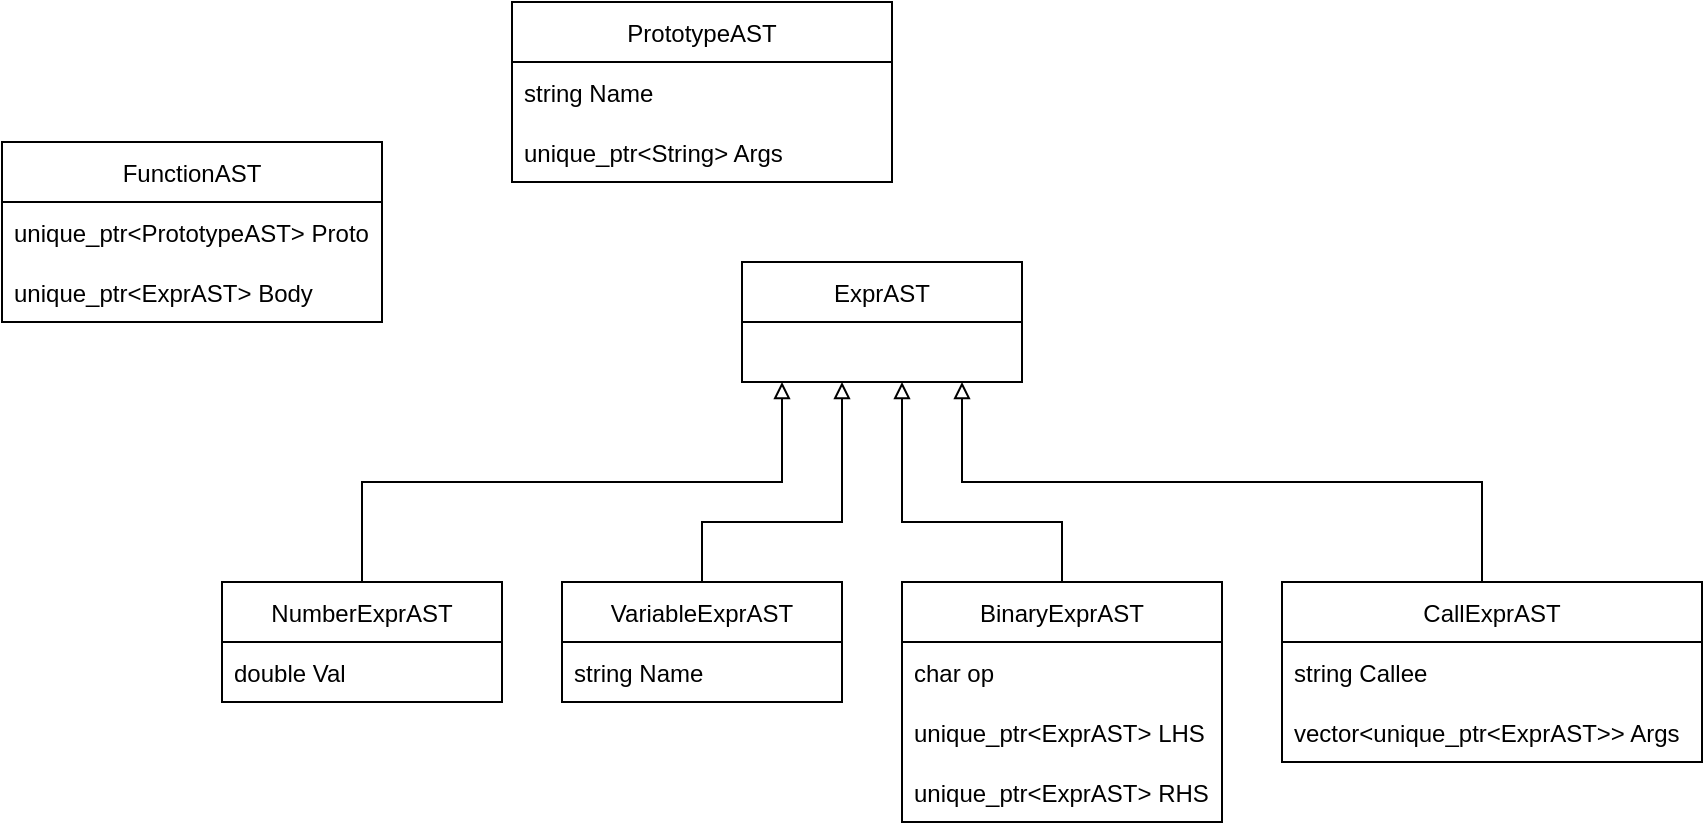 <mxfile version="20.2.4" type="github">
  <diagram id="70qcAEuOuoQapVDsrkia" name="第 1 页">
    <mxGraphModel dx="1377" dy="753" grid="1" gridSize="10" guides="1" tooltips="1" connect="1" arrows="1" fold="1" page="1" pageScale="1" pageWidth="827" pageHeight="1169" math="0" shadow="0">
      <root>
        <mxCell id="0" />
        <mxCell id="1" parent="0" />
        <mxCell id="MkmLWFJ0nCZ0MtmxEOAC-1" value="ExprAST" style="swimlane;fontStyle=0;childLayout=stackLayout;horizontal=1;startSize=30;horizontalStack=0;resizeParent=1;resizeParentMax=0;resizeLast=0;collapsible=1;marginBottom=0;" vertex="1" parent="1">
          <mxGeometry x="520" y="410" width="140" height="60" as="geometry" />
        </mxCell>
        <mxCell id="MkmLWFJ0nCZ0MtmxEOAC-23" style="edgeStyle=orthogonalEdgeStyle;rounded=0;orthogonalLoop=1;jettySize=auto;html=1;endArrow=block;endFill=0;" edge="1" parent="1" source="MkmLWFJ0nCZ0MtmxEOAC-5">
          <mxGeometry relative="1" as="geometry">
            <mxPoint x="540" y="470" as="targetPoint" />
            <Array as="points">
              <mxPoint x="330" y="520" />
              <mxPoint x="540" y="520" />
            </Array>
          </mxGeometry>
        </mxCell>
        <mxCell id="MkmLWFJ0nCZ0MtmxEOAC-5" value="NumberExprAST" style="swimlane;fontStyle=0;childLayout=stackLayout;horizontal=1;startSize=30;horizontalStack=0;resizeParent=1;resizeParentMax=0;resizeLast=0;collapsible=1;marginBottom=0;" vertex="1" parent="1">
          <mxGeometry x="260" y="570" width="140" height="60" as="geometry" />
        </mxCell>
        <mxCell id="MkmLWFJ0nCZ0MtmxEOAC-6" value="double Val" style="text;strokeColor=none;fillColor=none;align=left;verticalAlign=middle;spacingLeft=4;spacingRight=4;overflow=hidden;points=[[0,0.5],[1,0.5]];portConstraint=eastwest;rotatable=0;" vertex="1" parent="MkmLWFJ0nCZ0MtmxEOAC-5">
          <mxGeometry y="30" width="140" height="30" as="geometry" />
        </mxCell>
        <mxCell id="MkmLWFJ0nCZ0MtmxEOAC-24" style="edgeStyle=orthogonalEdgeStyle;rounded=0;orthogonalLoop=1;jettySize=auto;html=1;exitX=0.5;exitY=0;exitDx=0;exitDy=0;endArrow=block;endFill=0;" edge="1" parent="1" source="MkmLWFJ0nCZ0MtmxEOAC-7">
          <mxGeometry relative="1" as="geometry">
            <mxPoint x="570" y="470" as="targetPoint" />
            <Array as="points">
              <mxPoint x="500" y="540" />
              <mxPoint x="570" y="540" />
            </Array>
          </mxGeometry>
        </mxCell>
        <mxCell id="MkmLWFJ0nCZ0MtmxEOAC-7" value="VariableExprAST" style="swimlane;fontStyle=0;childLayout=stackLayout;horizontal=1;startSize=30;horizontalStack=0;resizeParent=1;resizeParentMax=0;resizeLast=0;collapsible=1;marginBottom=0;" vertex="1" parent="1">
          <mxGeometry x="430" y="570" width="140" height="60" as="geometry" />
        </mxCell>
        <mxCell id="MkmLWFJ0nCZ0MtmxEOAC-8" value="string Name" style="text;strokeColor=none;fillColor=none;align=left;verticalAlign=middle;spacingLeft=4;spacingRight=4;overflow=hidden;points=[[0,0.5],[1,0.5]];portConstraint=eastwest;rotatable=0;" vertex="1" parent="MkmLWFJ0nCZ0MtmxEOAC-7">
          <mxGeometry y="30" width="140" height="30" as="geometry" />
        </mxCell>
        <mxCell id="MkmLWFJ0nCZ0MtmxEOAC-25" style="edgeStyle=orthogonalEdgeStyle;rounded=0;orthogonalLoop=1;jettySize=auto;html=1;exitX=0.5;exitY=0;exitDx=0;exitDy=0;endArrow=block;endFill=0;" edge="1" parent="1" source="MkmLWFJ0nCZ0MtmxEOAC-9">
          <mxGeometry relative="1" as="geometry">
            <mxPoint x="600" y="470" as="targetPoint" />
            <Array as="points">
              <mxPoint x="680" y="540" />
              <mxPoint x="600" y="540" />
            </Array>
          </mxGeometry>
        </mxCell>
        <mxCell id="MkmLWFJ0nCZ0MtmxEOAC-9" value="BinaryExprAST" style="swimlane;fontStyle=0;childLayout=stackLayout;horizontal=1;startSize=30;horizontalStack=0;resizeParent=1;resizeParentMax=0;resizeLast=0;collapsible=1;marginBottom=0;" vertex="1" parent="1">
          <mxGeometry x="600" y="570" width="160" height="120" as="geometry" />
        </mxCell>
        <mxCell id="MkmLWFJ0nCZ0MtmxEOAC-10" value="char op" style="text;strokeColor=none;fillColor=none;align=left;verticalAlign=middle;spacingLeft=4;spacingRight=4;overflow=hidden;points=[[0,0.5],[1,0.5]];portConstraint=eastwest;rotatable=0;" vertex="1" parent="MkmLWFJ0nCZ0MtmxEOAC-9">
          <mxGeometry y="30" width="160" height="30" as="geometry" />
        </mxCell>
        <mxCell id="MkmLWFJ0nCZ0MtmxEOAC-14" value="unique_ptr&lt;ExprAST&gt; LHS" style="text;strokeColor=none;fillColor=none;align=left;verticalAlign=middle;spacingLeft=4;spacingRight=4;overflow=hidden;points=[[0,0.5],[1,0.5]];portConstraint=eastwest;rotatable=0;" vertex="1" parent="MkmLWFJ0nCZ0MtmxEOAC-9">
          <mxGeometry y="60" width="160" height="30" as="geometry" />
        </mxCell>
        <mxCell id="MkmLWFJ0nCZ0MtmxEOAC-18" value="unique_ptr&lt;ExprAST&gt; RHS" style="text;strokeColor=none;fillColor=none;align=left;verticalAlign=middle;spacingLeft=4;spacingRight=4;overflow=hidden;points=[[0,0.5],[1,0.5]];portConstraint=eastwest;rotatable=0;" vertex="1" parent="MkmLWFJ0nCZ0MtmxEOAC-9">
          <mxGeometry y="90" width="160" height="30" as="geometry" />
        </mxCell>
        <mxCell id="MkmLWFJ0nCZ0MtmxEOAC-26" style="edgeStyle=orthogonalEdgeStyle;rounded=0;orthogonalLoop=1;jettySize=auto;html=1;endArrow=block;endFill=0;" edge="1" parent="1" source="MkmLWFJ0nCZ0MtmxEOAC-19">
          <mxGeometry relative="1" as="geometry">
            <mxPoint x="630" y="470" as="targetPoint" />
            <Array as="points">
              <mxPoint x="890" y="520" />
              <mxPoint x="630" y="520" />
            </Array>
          </mxGeometry>
        </mxCell>
        <mxCell id="MkmLWFJ0nCZ0MtmxEOAC-19" value="CallExprAST" style="swimlane;fontStyle=0;childLayout=stackLayout;horizontal=1;startSize=30;horizontalStack=0;resizeParent=1;resizeParentMax=0;resizeLast=0;collapsible=1;marginBottom=0;" vertex="1" parent="1">
          <mxGeometry x="790" y="570" width="210" height="90" as="geometry" />
        </mxCell>
        <mxCell id="MkmLWFJ0nCZ0MtmxEOAC-20" value="string Callee" style="text;strokeColor=none;fillColor=none;align=left;verticalAlign=middle;spacingLeft=4;spacingRight=4;overflow=hidden;points=[[0,0.5],[1,0.5]];portConstraint=eastwest;rotatable=0;" vertex="1" parent="MkmLWFJ0nCZ0MtmxEOAC-19">
          <mxGeometry y="30" width="210" height="30" as="geometry" />
        </mxCell>
        <mxCell id="MkmLWFJ0nCZ0MtmxEOAC-21" value="vector&lt;unique_ptr&lt;ExprAST&gt;&gt; Args" style="text;strokeColor=none;fillColor=none;align=left;verticalAlign=middle;spacingLeft=4;spacingRight=4;overflow=hidden;points=[[0,0.5],[1,0.5]];portConstraint=eastwest;rotatable=0;" vertex="1" parent="MkmLWFJ0nCZ0MtmxEOAC-19">
          <mxGeometry y="60" width="210" height="30" as="geometry" />
        </mxCell>
        <mxCell id="MkmLWFJ0nCZ0MtmxEOAC-27" value="FunctionAST" style="swimlane;fontStyle=0;childLayout=stackLayout;horizontal=1;startSize=30;horizontalStack=0;resizeParent=1;resizeParentMax=0;resizeLast=0;collapsible=1;marginBottom=0;" vertex="1" parent="1">
          <mxGeometry x="150" y="350" width="190" height="90" as="geometry" />
        </mxCell>
        <mxCell id="MkmLWFJ0nCZ0MtmxEOAC-28" value="unique_ptr&lt;PrototypeAST&gt; Proto" style="text;strokeColor=none;fillColor=none;align=left;verticalAlign=middle;spacingLeft=4;spacingRight=4;overflow=hidden;points=[[0,0.5],[1,0.5]];portConstraint=eastwest;rotatable=0;" vertex="1" parent="MkmLWFJ0nCZ0MtmxEOAC-27">
          <mxGeometry y="30" width="190" height="30" as="geometry" />
        </mxCell>
        <mxCell id="MkmLWFJ0nCZ0MtmxEOAC-29" value="unique_ptr&lt;ExprAST&gt; Body" style="text;strokeColor=none;fillColor=none;align=left;verticalAlign=middle;spacingLeft=4;spacingRight=4;overflow=hidden;points=[[0,0.5],[1,0.5]];portConstraint=eastwest;rotatable=0;" vertex="1" parent="MkmLWFJ0nCZ0MtmxEOAC-27">
          <mxGeometry y="60" width="190" height="30" as="geometry" />
        </mxCell>
        <mxCell id="MkmLWFJ0nCZ0MtmxEOAC-30" value="PrototypeAST" style="swimlane;fontStyle=0;childLayout=stackLayout;horizontal=1;startSize=30;horizontalStack=0;resizeParent=1;resizeParentMax=0;resizeLast=0;collapsible=1;marginBottom=0;" vertex="1" parent="1">
          <mxGeometry x="405" y="280" width="190" height="90" as="geometry" />
        </mxCell>
        <mxCell id="MkmLWFJ0nCZ0MtmxEOAC-31" value="string Name" style="text;strokeColor=none;fillColor=none;align=left;verticalAlign=middle;spacingLeft=4;spacingRight=4;overflow=hidden;points=[[0,0.5],[1,0.5]];portConstraint=eastwest;rotatable=0;" vertex="1" parent="MkmLWFJ0nCZ0MtmxEOAC-30">
          <mxGeometry y="30" width="190" height="30" as="geometry" />
        </mxCell>
        <mxCell id="MkmLWFJ0nCZ0MtmxEOAC-32" value="unique_ptr&lt;String&gt; Args" style="text;strokeColor=none;fillColor=none;align=left;verticalAlign=middle;spacingLeft=4;spacingRight=4;overflow=hidden;points=[[0,0.5],[1,0.5]];portConstraint=eastwest;rotatable=0;" vertex="1" parent="MkmLWFJ0nCZ0MtmxEOAC-30">
          <mxGeometry y="60" width="190" height="30" as="geometry" />
        </mxCell>
      </root>
    </mxGraphModel>
  </diagram>
</mxfile>
